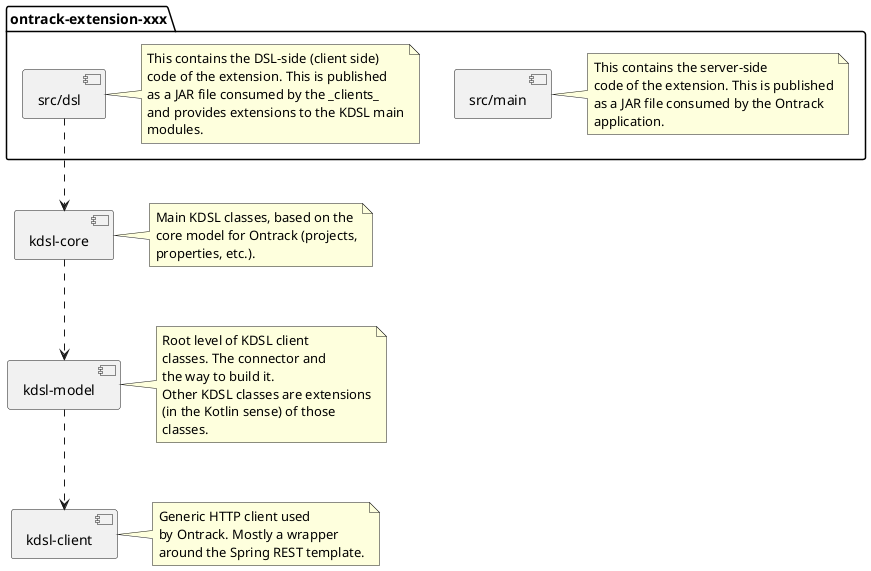 @startuml

component "kdsl-client" as Client

note right of Client
    Generic HTTP client used
    by Ontrack. Mostly a wrapper
    around the Spring REST template.
end note

component "kdsl-model" as KDSLClient

KDSLClient ..> Client

note right of KDSLClient
    Root level of KDSL client
    classes. The connector and
    the way to build it.
    Other KDSL classes are extensions
    (in the Kotlin sense) of those
    classes.
end note

component "kdsl-core" as KDSLCore

KDSLCore ..> KDSLClient

note right of KDSLCore
    Main KDSL classes, based on the
    core model for Ontrack (projects,
    properties, etc.).
end note

package "ontrack-extension-xxx" {

    component "src/main" as ExtensionJAR

    note right of ExtensionJAR
        This contains the server-side
        code of the extension. This is published
        as a JAR file consumed by the Ontrack
        application.
    end note

    component "src/dsl" as ExtensionDSL

    ExtensionDSL ..> KDSLCore

    note right of ExtensionDSL
        This contains the DSL-side (client side)
        code of the extension. This is published
        as a JAR file consumed by the _clients_
        and provides extensions to the KDSL main
        modules.
    end note

}

@enduml